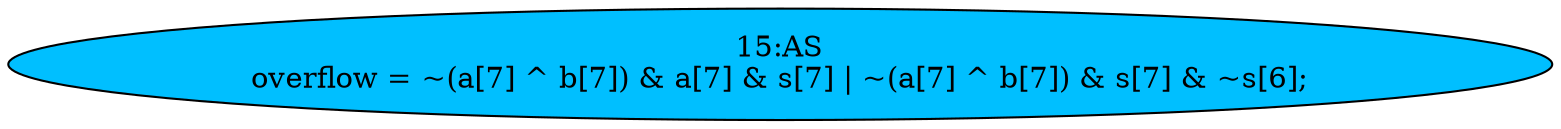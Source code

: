 strict digraph "" {
	node [label="\N"];
	"15:AS"	[ast="<pyverilog.vparser.ast.Assign object at 0x7fcb6f8f8110>",
		def_var="['overflow']",
		fillcolor=deepskyblue,
		label="15:AS
overflow = ~(a[7] ^ b[7]) & a[7] & s[7] | ~(a[7] ^ b[7]) & s[7] & ~s[6];",
		statements="[]",
		style=filled,
		typ=Assign,
		use_var="['a', 'b', 'a', 's', 'a', 'b', 's', 's']"];
}
